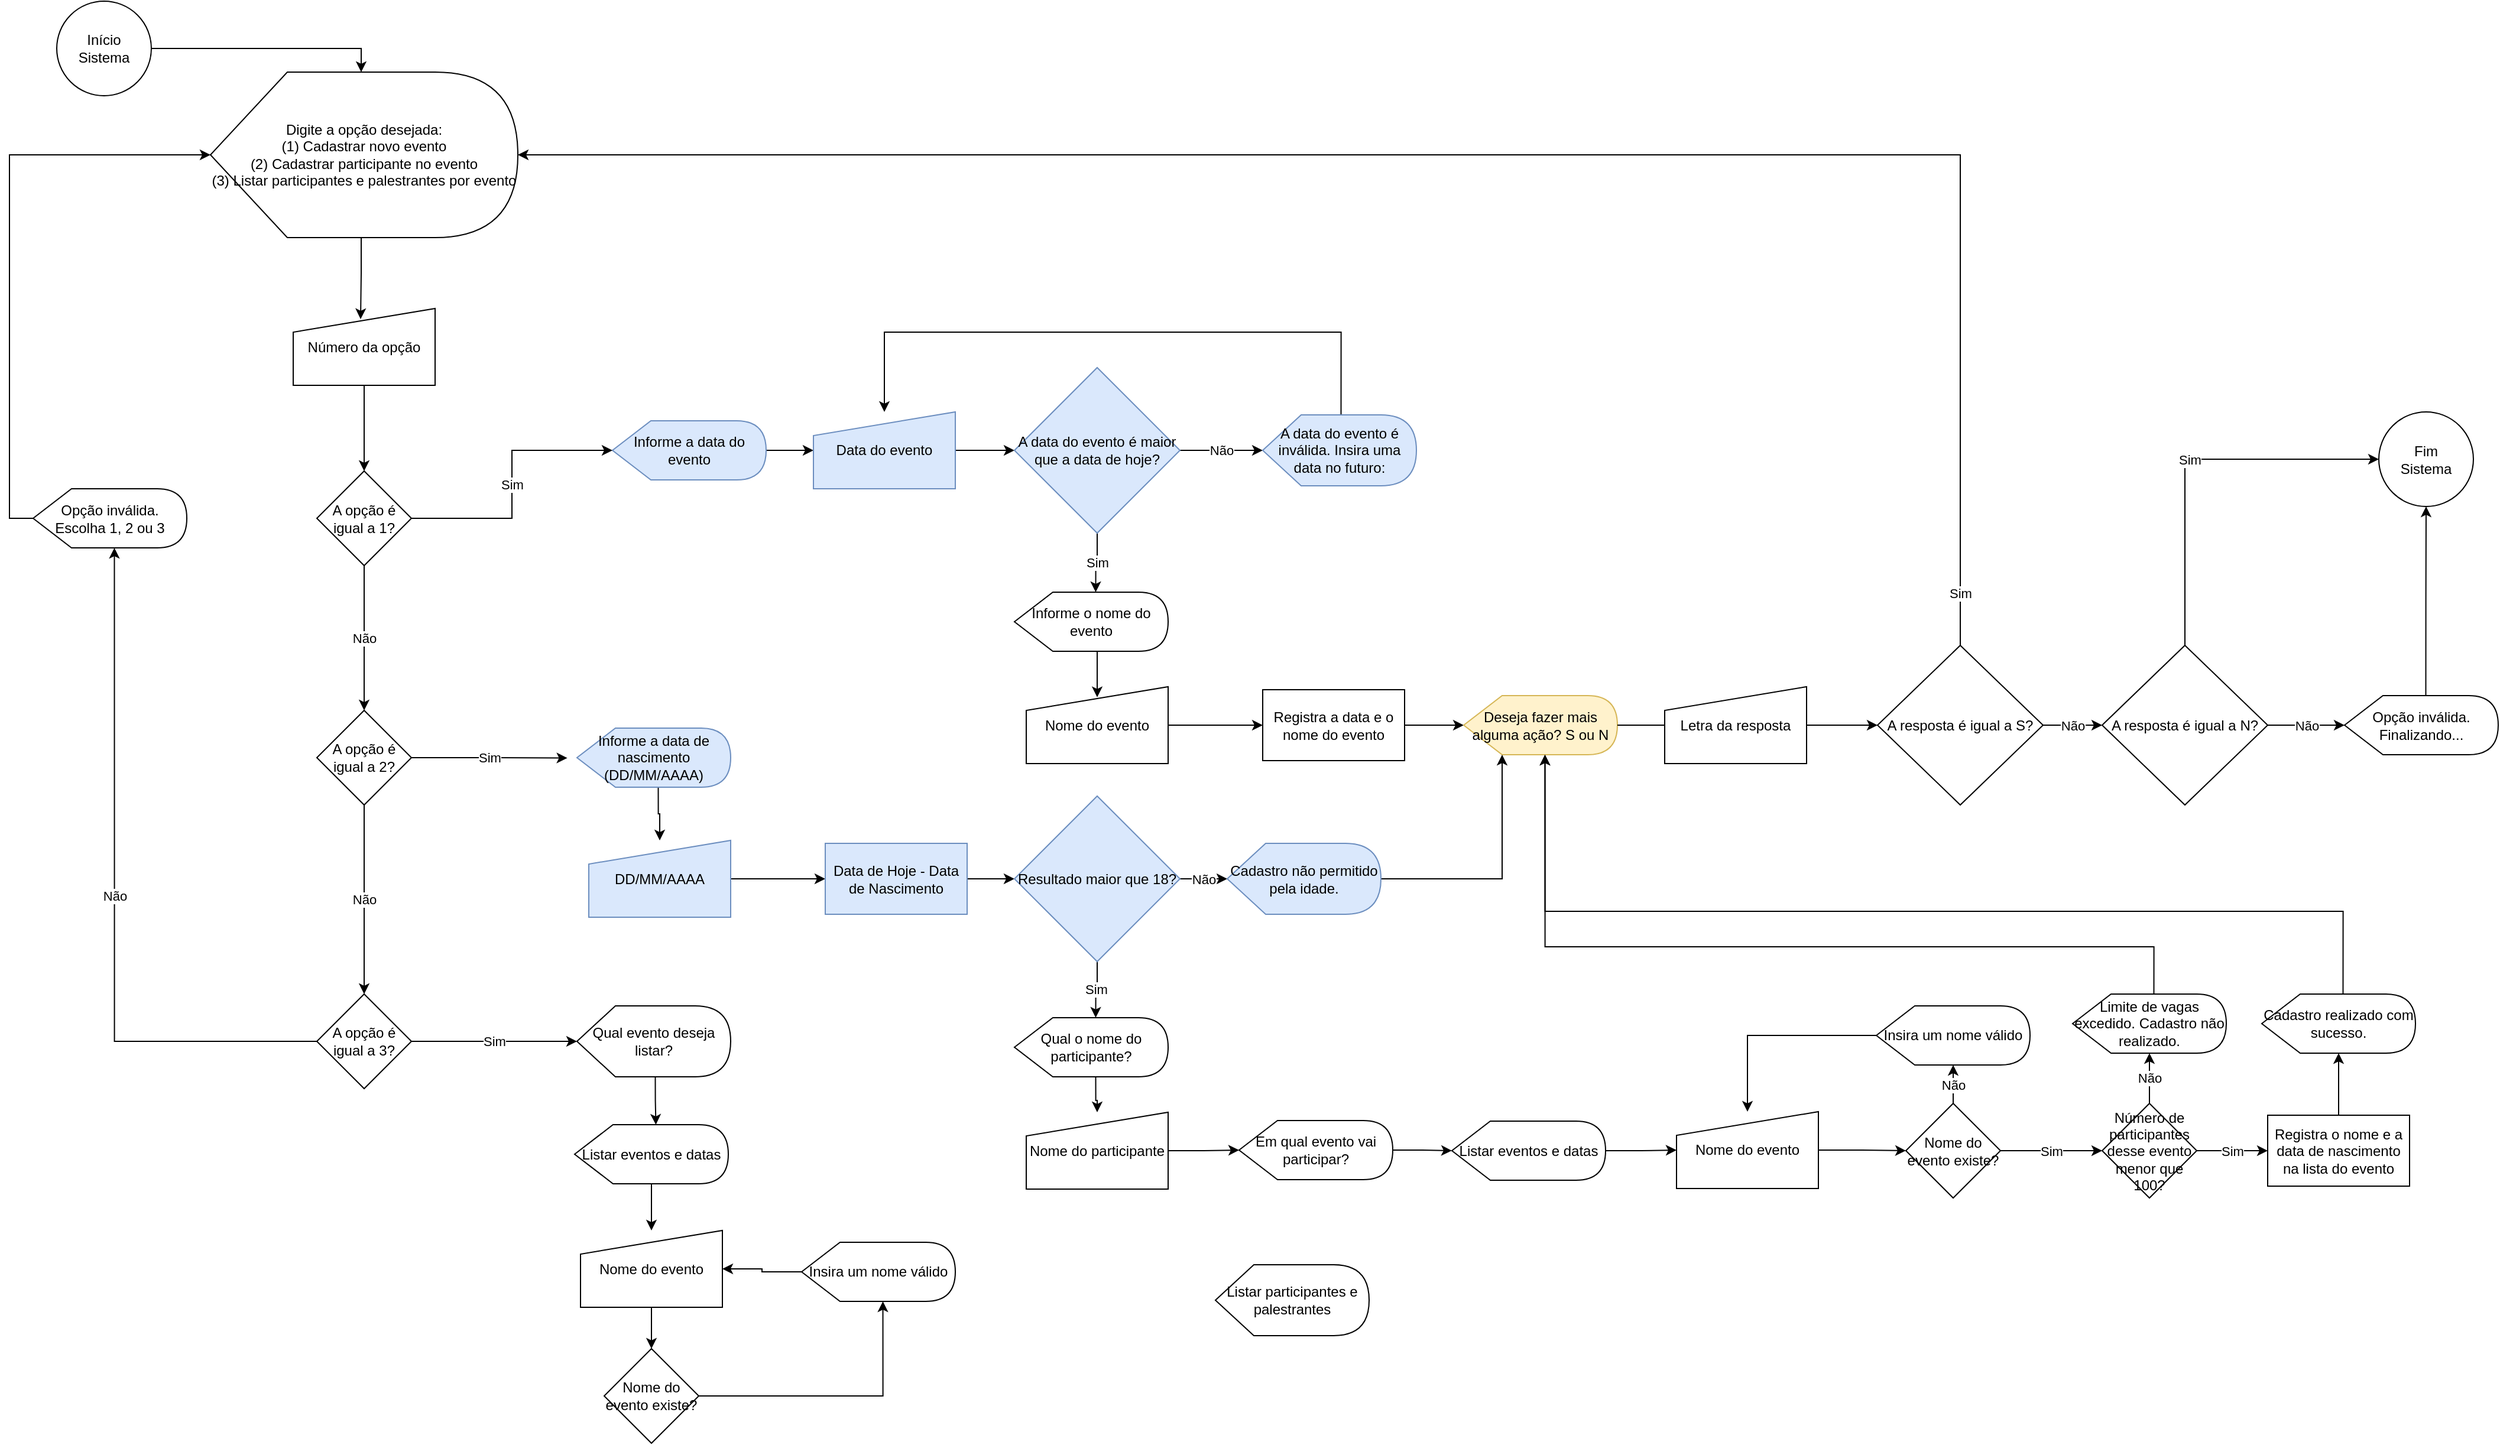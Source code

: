 <mxfile version="15.8.6" type="github">
  <diagram id="AMbJrYQroYjOnYmesZMy" name="Page-1">
    <mxGraphModel dx="2031" dy="1134" grid="1" gridSize="10" guides="1" tooltips="1" connect="1" arrows="1" fold="1" page="1" pageScale="1" pageWidth="827" pageHeight="1169" math="0" shadow="0">
      <root>
        <mxCell id="0" />
        <mxCell id="1" parent="0" />
        <mxCell id="UVnA94jCJhpCL6pDzq3i-3" style="edgeStyle=orthogonalEdgeStyle;rounded=0;orthogonalLoop=1;jettySize=auto;html=1;exitX=1;exitY=0.5;exitDx=0;exitDy=0;entryX=0;entryY=0;entryDx=127.5;entryDy=0;entryPerimeter=0;" edge="1" parent="1" source="ntxmmqhkYzdvFGRqi93g-2" target="UVnA94jCJhpCL6pDzq3i-14">
          <mxGeometry relative="1" as="geometry">
            <mxPoint x="220" y="170" as="targetPoint" />
          </mxGeometry>
        </mxCell>
        <mxCell id="ntxmmqhkYzdvFGRqi93g-2" value="Início&lt;br&gt;Sistema" style="ellipse;whiteSpace=wrap;html=1;" parent="1" vertex="1">
          <mxGeometry x="90" y="40" width="80" height="80" as="geometry" />
        </mxCell>
        <mxCell id="UVnA94jCJhpCL6pDzq3i-5" style="edgeStyle=orthogonalEdgeStyle;rounded=0;orthogonalLoop=1;jettySize=auto;html=1;exitX=1;exitY=0.5;exitDx=0;exitDy=0;exitPerimeter=0;entryX=0;entryY=0.5;entryDx=0;entryDy=0;" edge="1" parent="1" source="ntxmmqhkYzdvFGRqi93g-3" target="ntxmmqhkYzdvFGRqi93g-5">
          <mxGeometry relative="1" as="geometry">
            <mxPoint x="710" y="420" as="targetPoint" />
          </mxGeometry>
        </mxCell>
        <mxCell id="ntxmmqhkYzdvFGRqi93g-3" value="Informe a data do evento" style="shape=display;whiteSpace=wrap;html=1;fillColor=#dae8fc;strokeColor=#6c8ebf;" parent="1" vertex="1">
          <mxGeometry x="560" y="395" width="130" height="50" as="geometry" />
        </mxCell>
        <mxCell id="UVnA94jCJhpCL6pDzq3i-6" style="edgeStyle=orthogonalEdgeStyle;rounded=0;orthogonalLoop=1;jettySize=auto;html=1;exitX=1;exitY=0.5;exitDx=0;exitDy=0;entryX=0;entryY=0.5;entryDx=0;entryDy=0;" edge="1" parent="1" source="ntxmmqhkYzdvFGRqi93g-5" target="ntxmmqhkYzdvFGRqi93g-6">
          <mxGeometry relative="1" as="geometry" />
        </mxCell>
        <mxCell id="ntxmmqhkYzdvFGRqi93g-5" value="Data do evento" style="shape=manualInput;whiteSpace=wrap;html=1;size=20;fillColor=#dae8fc;strokeColor=#6c8ebf;" parent="1" vertex="1">
          <mxGeometry x="730" y="387.5" width="120" height="65" as="geometry" />
        </mxCell>
        <mxCell id="UVnA94jCJhpCL6pDzq3i-9" value="Não" style="edgeStyle=orthogonalEdgeStyle;rounded=0;orthogonalLoop=1;jettySize=auto;html=1;exitX=1;exitY=0.5;exitDx=0;exitDy=0;entryX=0;entryY=0.5;entryDx=0;entryDy=0;entryPerimeter=0;" edge="1" parent="1" source="ntxmmqhkYzdvFGRqi93g-6" target="UVnA94jCJhpCL6pDzq3i-8">
          <mxGeometry relative="1" as="geometry" />
        </mxCell>
        <mxCell id="UVnA94jCJhpCL6pDzq3i-26" value="Sim" style="edgeStyle=orthogonalEdgeStyle;rounded=0;orthogonalLoop=1;jettySize=auto;html=1;exitX=0.5;exitY=1;exitDx=0;exitDy=0;entryX=0;entryY=0;entryDx=68.75;entryDy=0;entryPerimeter=0;" edge="1" parent="1" source="ntxmmqhkYzdvFGRqi93g-6" target="UVnA94jCJhpCL6pDzq3i-25">
          <mxGeometry relative="1" as="geometry" />
        </mxCell>
        <mxCell id="ntxmmqhkYzdvFGRqi93g-6" value="A data do evento é maior que a data de hoje?" style="rhombus;whiteSpace=wrap;html=1;fillColor=#dae8fc;strokeColor=#6c8ebf;" parent="1" vertex="1">
          <mxGeometry x="900" y="350" width="140" height="140" as="geometry" />
        </mxCell>
        <mxCell id="UVnA94jCJhpCL6pDzq3i-7" value="Fim&lt;br&gt;Sistema" style="ellipse;whiteSpace=wrap;html=1;" vertex="1" parent="1">
          <mxGeometry x="2054" y="387.5" width="80" height="80" as="geometry" />
        </mxCell>
        <mxCell id="UVnA94jCJhpCL6pDzq3i-11" style="edgeStyle=orthogonalEdgeStyle;rounded=0;orthogonalLoop=1;jettySize=auto;html=1;exitX=0;exitY=0;exitDx=66.25;exitDy=0;exitPerimeter=0;entryX=0.5;entryY=0;entryDx=0;entryDy=0;" edge="1" parent="1" source="UVnA94jCJhpCL6pDzq3i-8" target="ntxmmqhkYzdvFGRqi93g-5">
          <mxGeometry relative="1" as="geometry">
            <Array as="points">
              <mxPoint x="1176" y="320" />
              <mxPoint x="790" y="320" />
            </Array>
          </mxGeometry>
        </mxCell>
        <mxCell id="UVnA94jCJhpCL6pDzq3i-8" value="A data do evento é inválida. Insira uma data no futuro:" style="shape=display;whiteSpace=wrap;html=1;fillColor=#dae8fc;strokeColor=#6c8ebf;" vertex="1" parent="1">
          <mxGeometry x="1110" y="390" width="130" height="60" as="geometry" />
        </mxCell>
        <mxCell id="UVnA94jCJhpCL6pDzq3i-12" value="Listar participantes e palestrantes" style="shape=display;whiteSpace=wrap;html=1;" vertex="1" parent="1">
          <mxGeometry x="1070" y="1109" width="130" height="60" as="geometry" />
        </mxCell>
        <mxCell id="UVnA94jCJhpCL6pDzq3i-17" style="edgeStyle=orthogonalEdgeStyle;rounded=0;orthogonalLoop=1;jettySize=auto;html=1;exitX=0;exitY=0;exitDx=127.5;exitDy=140;exitPerimeter=0;entryX=0.475;entryY=0.138;entryDx=0;entryDy=0;entryPerimeter=0;" edge="1" parent="1" source="UVnA94jCJhpCL6pDzq3i-14" target="UVnA94jCJhpCL6pDzq3i-16">
          <mxGeometry relative="1" as="geometry" />
        </mxCell>
        <mxCell id="UVnA94jCJhpCL6pDzq3i-14" value="Digite a opção desejada:&lt;br&gt;(1) Cadastrar novo evento&lt;br&gt;(2) Cadastrar participante no evento&lt;br&gt;(3) Listar participantes e palestrantes por evento" style="shape=display;whiteSpace=wrap;html=1;" vertex="1" parent="1">
          <mxGeometry x="220" y="100" width="260" height="140" as="geometry" />
        </mxCell>
        <mxCell id="UVnA94jCJhpCL6pDzq3i-19" value="" style="edgeStyle=orthogonalEdgeStyle;rounded=0;orthogonalLoop=1;jettySize=auto;html=1;" edge="1" parent="1" source="UVnA94jCJhpCL6pDzq3i-16" target="UVnA94jCJhpCL6pDzq3i-18">
          <mxGeometry relative="1" as="geometry" />
        </mxCell>
        <mxCell id="UVnA94jCJhpCL6pDzq3i-16" value="Número da opção" style="shape=manualInput;whiteSpace=wrap;html=1;size=20;" vertex="1" parent="1">
          <mxGeometry x="290" y="300" width="120" height="65" as="geometry" />
        </mxCell>
        <mxCell id="UVnA94jCJhpCL6pDzq3i-20" value="Sim" style="edgeStyle=orthogonalEdgeStyle;rounded=0;orthogonalLoop=1;jettySize=auto;html=1;exitX=1;exitY=0.5;exitDx=0;exitDy=0;entryX=0;entryY=0.5;entryDx=0;entryDy=0;entryPerimeter=0;" edge="1" parent="1" source="UVnA94jCJhpCL6pDzq3i-18" target="ntxmmqhkYzdvFGRqi93g-3">
          <mxGeometry relative="1" as="geometry" />
        </mxCell>
        <mxCell id="UVnA94jCJhpCL6pDzq3i-46" value="Não" style="edgeStyle=orthogonalEdgeStyle;rounded=0;orthogonalLoop=1;jettySize=auto;html=1;exitX=0.5;exitY=1;exitDx=0;exitDy=0;entryX=0.5;entryY=0;entryDx=0;entryDy=0;" edge="1" parent="1" source="UVnA94jCJhpCL6pDzq3i-18" target="UVnA94jCJhpCL6pDzq3i-44">
          <mxGeometry relative="1" as="geometry" />
        </mxCell>
        <mxCell id="UVnA94jCJhpCL6pDzq3i-18" value="A opção é igual a 1?" style="rhombus;whiteSpace=wrap;html=1;" vertex="1" parent="1">
          <mxGeometry x="310" y="437.5" width="80" height="80" as="geometry" />
        </mxCell>
        <mxCell id="UVnA94jCJhpCL6pDzq3i-24" style="edgeStyle=orthogonalEdgeStyle;rounded=0;orthogonalLoop=1;jettySize=auto;html=1;exitX=0;exitY=0.5;exitDx=0;exitDy=0;exitPerimeter=0;entryX=0;entryY=0.5;entryDx=0;entryDy=0;entryPerimeter=0;" edge="1" parent="1" source="UVnA94jCJhpCL6pDzq3i-22" target="UVnA94jCJhpCL6pDzq3i-14">
          <mxGeometry relative="1" as="geometry" />
        </mxCell>
        <mxCell id="UVnA94jCJhpCL6pDzq3i-22" value="Opção inválida. Escolha 1, 2 ou 3" style="shape=display;whiteSpace=wrap;html=1;" vertex="1" parent="1">
          <mxGeometry x="70" y="452.5" width="130" height="50" as="geometry" />
        </mxCell>
        <mxCell id="UVnA94jCJhpCL6pDzq3i-28" style="edgeStyle=orthogonalEdgeStyle;rounded=0;orthogonalLoop=1;jettySize=auto;html=1;exitX=0;exitY=0;exitDx=68.75;exitDy=50;exitPerimeter=0;entryX=0.5;entryY=0.136;entryDx=0;entryDy=0;entryPerimeter=0;" edge="1" parent="1" source="UVnA94jCJhpCL6pDzq3i-25" target="UVnA94jCJhpCL6pDzq3i-27">
          <mxGeometry relative="1" as="geometry" />
        </mxCell>
        <mxCell id="UVnA94jCJhpCL6pDzq3i-25" value="Informe o nome do evento" style="shape=display;whiteSpace=wrap;html=1;" vertex="1" parent="1">
          <mxGeometry x="900" y="540" width="130" height="50" as="geometry" />
        </mxCell>
        <mxCell id="UVnA94jCJhpCL6pDzq3i-30" value="" style="edgeStyle=orthogonalEdgeStyle;rounded=0;orthogonalLoop=1;jettySize=auto;html=1;" edge="1" parent="1" source="UVnA94jCJhpCL6pDzq3i-27" target="UVnA94jCJhpCL6pDzq3i-29">
          <mxGeometry relative="1" as="geometry" />
        </mxCell>
        <mxCell id="UVnA94jCJhpCL6pDzq3i-27" value="Nome do evento" style="shape=manualInput;whiteSpace=wrap;html=1;size=20;" vertex="1" parent="1">
          <mxGeometry x="910" y="620" width="120" height="65" as="geometry" />
        </mxCell>
        <mxCell id="UVnA94jCJhpCL6pDzq3i-39" style="edgeStyle=orthogonalEdgeStyle;rounded=0;orthogonalLoop=1;jettySize=auto;html=1;exitX=1;exitY=0.5;exitDx=0;exitDy=0;entryX=0;entryY=0.5;entryDx=0;entryDy=0;entryPerimeter=0;" edge="1" parent="1" source="UVnA94jCJhpCL6pDzq3i-29" target="UVnA94jCJhpCL6pDzq3i-38">
          <mxGeometry relative="1" as="geometry" />
        </mxCell>
        <mxCell id="UVnA94jCJhpCL6pDzq3i-29" value="Registra a data e o nome do evento" style="whiteSpace=wrap;html=1;" vertex="1" parent="1">
          <mxGeometry x="1110" y="622.5" width="120" height="60" as="geometry" />
        </mxCell>
        <mxCell id="UVnA94jCJhpCL6pDzq3i-34" value="Sim" style="edgeStyle=orthogonalEdgeStyle;rounded=0;orthogonalLoop=1;jettySize=auto;html=1;exitX=0.5;exitY=0;exitDx=0;exitDy=0;entryX=1;entryY=0.5;entryDx=0;entryDy=0;entryPerimeter=0;" edge="1" parent="1" source="UVnA94jCJhpCL6pDzq3i-32" target="UVnA94jCJhpCL6pDzq3i-14">
          <mxGeometry x="-0.946" relative="1" as="geometry">
            <mxPoint as="offset" />
          </mxGeometry>
        </mxCell>
        <mxCell id="UVnA94jCJhpCL6pDzq3i-51" value="Não" style="edgeStyle=orthogonalEdgeStyle;rounded=0;orthogonalLoop=1;jettySize=auto;html=1;exitX=1;exitY=0.5;exitDx=0;exitDy=0;entryX=0;entryY=0.5;entryDx=0;entryDy=0;" edge="1" parent="1" source="UVnA94jCJhpCL6pDzq3i-32" target="UVnA94jCJhpCL6pDzq3i-50">
          <mxGeometry relative="1" as="geometry" />
        </mxCell>
        <mxCell id="UVnA94jCJhpCL6pDzq3i-32" value="A resposta é igual a S?" style="rhombus;whiteSpace=wrap;html=1;" vertex="1" parent="1">
          <mxGeometry x="1630" y="585" width="140" height="135" as="geometry" />
        </mxCell>
        <mxCell id="UVnA94jCJhpCL6pDzq3i-54" style="edgeStyle=orthogonalEdgeStyle;rounded=0;orthogonalLoop=1;jettySize=auto;html=1;exitX=0;exitY=0;exitDx=68.75;exitDy=0;exitPerimeter=0;entryX=0.5;entryY=1;entryDx=0;entryDy=0;" edge="1" parent="1" source="UVnA94jCJhpCL6pDzq3i-36" target="UVnA94jCJhpCL6pDzq3i-7">
          <mxGeometry relative="1" as="geometry" />
        </mxCell>
        <mxCell id="UVnA94jCJhpCL6pDzq3i-36" value="Opção inválida. Finalizando..." style="shape=display;whiteSpace=wrap;html=1;" vertex="1" parent="1">
          <mxGeometry x="2025" y="627.5" width="130" height="50" as="geometry" />
        </mxCell>
        <mxCell id="UVnA94jCJhpCL6pDzq3i-40" style="edgeStyle=orthogonalEdgeStyle;rounded=0;orthogonalLoop=1;jettySize=auto;html=1;exitX=1;exitY=0.5;exitDx=0;exitDy=0;exitPerimeter=0;entryX=0;entryY=0.5;entryDx=0;entryDy=0;startArrow=none;" edge="1" parent="1" source="UVnA94jCJhpCL6pDzq3i-41" target="UVnA94jCJhpCL6pDzq3i-32">
          <mxGeometry relative="1" as="geometry" />
        </mxCell>
        <mxCell id="UVnA94jCJhpCL6pDzq3i-38" value="Deseja fazer mais alguma ação? S ou N" style="shape=display;whiteSpace=wrap;html=1;fillColor=#fff2cc;strokeColor=#d6b656;" vertex="1" parent="1">
          <mxGeometry x="1280" y="627.5" width="130" height="50" as="geometry" />
        </mxCell>
        <mxCell id="UVnA94jCJhpCL6pDzq3i-41" value="Letra da resposta" style="shape=manualInput;whiteSpace=wrap;html=1;size=20;" vertex="1" parent="1">
          <mxGeometry x="1450" y="620" width="120" height="65" as="geometry" />
        </mxCell>
        <mxCell id="UVnA94jCJhpCL6pDzq3i-42" value="" style="edgeStyle=orthogonalEdgeStyle;rounded=0;orthogonalLoop=1;jettySize=auto;html=1;exitX=1;exitY=0.5;exitDx=0;exitDy=0;exitPerimeter=0;entryX=0;entryY=0.5;entryDx=0;entryDy=0;endArrow=none;" edge="1" parent="1" source="UVnA94jCJhpCL6pDzq3i-38" target="UVnA94jCJhpCL6pDzq3i-41">
          <mxGeometry relative="1" as="geometry">
            <mxPoint x="1410" y="652.5" as="sourcePoint" />
            <mxPoint x="1720" y="652.5" as="targetPoint" />
          </mxGeometry>
        </mxCell>
        <mxCell id="UVnA94jCJhpCL6pDzq3i-47" value="Não" style="edgeStyle=orthogonalEdgeStyle;rounded=0;orthogonalLoop=1;jettySize=auto;html=1;exitX=0.5;exitY=1;exitDx=0;exitDy=0;" edge="1" parent="1" source="UVnA94jCJhpCL6pDzq3i-44" target="UVnA94jCJhpCL6pDzq3i-45">
          <mxGeometry relative="1" as="geometry" />
        </mxCell>
        <mxCell id="UVnA94jCJhpCL6pDzq3i-56" value="Sim" style="edgeStyle=orthogonalEdgeStyle;rounded=0;orthogonalLoop=1;jettySize=auto;html=1;exitX=1;exitY=0.5;exitDx=0;exitDy=0;entryX=-0.063;entryY=0.506;entryDx=0;entryDy=0;entryPerimeter=0;" edge="1" parent="1" source="UVnA94jCJhpCL6pDzq3i-44" target="UVnA94jCJhpCL6pDzq3i-55">
          <mxGeometry relative="1" as="geometry" />
        </mxCell>
        <mxCell id="UVnA94jCJhpCL6pDzq3i-44" value="A opção é igual a 2?" style="rhombus;whiteSpace=wrap;html=1;" vertex="1" parent="1">
          <mxGeometry x="310" y="640" width="80" height="80" as="geometry" />
        </mxCell>
        <mxCell id="UVnA94jCJhpCL6pDzq3i-48" value="Não" style="edgeStyle=orthogonalEdgeStyle;rounded=0;orthogonalLoop=1;jettySize=auto;html=1;exitX=0;exitY=0.5;exitDx=0;exitDy=0;entryX=0;entryY=0;entryDx=68.75;entryDy=50;entryPerimeter=0;" edge="1" parent="1" source="UVnA94jCJhpCL6pDzq3i-45" target="UVnA94jCJhpCL6pDzq3i-22">
          <mxGeometry relative="1" as="geometry" />
        </mxCell>
        <mxCell id="UVnA94jCJhpCL6pDzq3i-100" value="Sim" style="edgeStyle=orthogonalEdgeStyle;rounded=0;orthogonalLoop=1;jettySize=auto;html=1;exitX=1;exitY=0.5;exitDx=0;exitDy=0;entryX=0;entryY=0.5;entryDx=0;entryDy=0;entryPerimeter=0;" edge="1" parent="1" source="UVnA94jCJhpCL6pDzq3i-45" target="UVnA94jCJhpCL6pDzq3i-99">
          <mxGeometry relative="1" as="geometry" />
        </mxCell>
        <mxCell id="UVnA94jCJhpCL6pDzq3i-45" value="A opção é igual a 3?" style="rhombus;whiteSpace=wrap;html=1;" vertex="1" parent="1">
          <mxGeometry x="310" y="880" width="80" height="80" as="geometry" />
        </mxCell>
        <mxCell id="UVnA94jCJhpCL6pDzq3i-52" value="Sim" style="edgeStyle=orthogonalEdgeStyle;rounded=0;orthogonalLoop=1;jettySize=auto;html=1;exitX=0.5;exitY=0;exitDx=0;exitDy=0;entryX=0;entryY=0.5;entryDx=0;entryDy=0;" edge="1" parent="1" source="UVnA94jCJhpCL6pDzq3i-50" target="UVnA94jCJhpCL6pDzq3i-7">
          <mxGeometry relative="1" as="geometry" />
        </mxCell>
        <mxCell id="UVnA94jCJhpCL6pDzq3i-53" value="Não" style="edgeStyle=orthogonalEdgeStyle;rounded=0;orthogonalLoop=1;jettySize=auto;html=1;exitX=1;exitY=0.5;exitDx=0;exitDy=0;entryX=0;entryY=0.5;entryDx=0;entryDy=0;entryPerimeter=0;" edge="1" parent="1" source="UVnA94jCJhpCL6pDzq3i-50" target="UVnA94jCJhpCL6pDzq3i-36">
          <mxGeometry relative="1" as="geometry" />
        </mxCell>
        <mxCell id="UVnA94jCJhpCL6pDzq3i-50" value="A resposta é igual a N?" style="rhombus;whiteSpace=wrap;html=1;" vertex="1" parent="1">
          <mxGeometry x="1820" y="585" width="140" height="135" as="geometry" />
        </mxCell>
        <mxCell id="UVnA94jCJhpCL6pDzq3i-58" style="edgeStyle=orthogonalEdgeStyle;rounded=0;orthogonalLoop=1;jettySize=auto;html=1;exitX=0;exitY=0;exitDx=68.75;exitDy=50;exitPerimeter=0;entryX=0.5;entryY=0;entryDx=0;entryDy=0;" edge="1" parent="1" source="UVnA94jCJhpCL6pDzq3i-55" target="UVnA94jCJhpCL6pDzq3i-57">
          <mxGeometry relative="1" as="geometry" />
        </mxCell>
        <mxCell id="UVnA94jCJhpCL6pDzq3i-55" value="Informe a data de nascimento (DD/MM/AAAA)" style="shape=display;whiteSpace=wrap;html=1;fillColor=#dae8fc;strokeColor=#6c8ebf;" vertex="1" parent="1">
          <mxGeometry x="530" y="655" width="130" height="50" as="geometry" />
        </mxCell>
        <mxCell id="UVnA94jCJhpCL6pDzq3i-60" value="" style="edgeStyle=orthogonalEdgeStyle;rounded=0;orthogonalLoop=1;jettySize=auto;html=1;" edge="1" parent="1" source="UVnA94jCJhpCL6pDzq3i-57" target="UVnA94jCJhpCL6pDzq3i-59">
          <mxGeometry relative="1" as="geometry" />
        </mxCell>
        <mxCell id="UVnA94jCJhpCL6pDzq3i-57" value="DD/MM/AAAA" style="shape=manualInput;whiteSpace=wrap;html=1;size=20;fillColor=#dae8fc;strokeColor=#6c8ebf;" vertex="1" parent="1">
          <mxGeometry x="540" y="750" width="120" height="65" as="geometry" />
        </mxCell>
        <mxCell id="UVnA94jCJhpCL6pDzq3i-62" style="edgeStyle=orthogonalEdgeStyle;rounded=0;orthogonalLoop=1;jettySize=auto;html=1;exitX=1;exitY=0.5;exitDx=0;exitDy=0;entryX=0;entryY=0.5;entryDx=0;entryDy=0;" edge="1" parent="1" source="UVnA94jCJhpCL6pDzq3i-59" target="UVnA94jCJhpCL6pDzq3i-61">
          <mxGeometry relative="1" as="geometry" />
        </mxCell>
        <mxCell id="UVnA94jCJhpCL6pDzq3i-59" value="Data de Hoje - Data de Nascimento" style="whiteSpace=wrap;html=1;strokeColor=#6c8ebf;fillColor=#dae8fc;" vertex="1" parent="1">
          <mxGeometry x="740" y="752.5" width="120" height="60" as="geometry" />
        </mxCell>
        <mxCell id="UVnA94jCJhpCL6pDzq3i-64" value="Não" style="edgeStyle=orthogonalEdgeStyle;rounded=0;orthogonalLoop=1;jettySize=auto;html=1;" edge="1" parent="1" source="UVnA94jCJhpCL6pDzq3i-61" target="UVnA94jCJhpCL6pDzq3i-63">
          <mxGeometry relative="1" as="geometry" />
        </mxCell>
        <mxCell id="UVnA94jCJhpCL6pDzq3i-69" value="Sim" style="edgeStyle=orthogonalEdgeStyle;rounded=0;orthogonalLoop=1;jettySize=auto;html=1;exitX=0.5;exitY=1;exitDx=0;exitDy=0;entryX=0;entryY=0;entryDx=68.75;entryDy=0;entryPerimeter=0;" edge="1" parent="1" source="UVnA94jCJhpCL6pDzq3i-61" target="UVnA94jCJhpCL6pDzq3i-66">
          <mxGeometry relative="1" as="geometry" />
        </mxCell>
        <mxCell id="UVnA94jCJhpCL6pDzq3i-61" value="Resultado maior que 18?" style="rhombus;whiteSpace=wrap;html=1;fillColor=#dae8fc;strokeColor=#6c8ebf;" vertex="1" parent="1">
          <mxGeometry x="900" y="712.5" width="140" height="140" as="geometry" />
        </mxCell>
        <mxCell id="UVnA94jCJhpCL6pDzq3i-65" style="edgeStyle=orthogonalEdgeStyle;rounded=0;orthogonalLoop=1;jettySize=auto;html=1;exitX=1;exitY=0.5;exitDx=0;exitDy=0;exitPerimeter=0;entryX=0;entryY=0;entryDx=32.5;entryDy=50;entryPerimeter=0;" edge="1" parent="1" source="UVnA94jCJhpCL6pDzq3i-63" target="UVnA94jCJhpCL6pDzq3i-38">
          <mxGeometry relative="1" as="geometry" />
        </mxCell>
        <mxCell id="UVnA94jCJhpCL6pDzq3i-63" value="Cadastro não permitido pela idade." style="shape=display;whiteSpace=wrap;html=1;fillColor=#dae8fc;strokeColor=#6c8ebf;" vertex="1" parent="1">
          <mxGeometry x="1080" y="752.5" width="130" height="60" as="geometry" />
        </mxCell>
        <mxCell id="UVnA94jCJhpCL6pDzq3i-70" style="edgeStyle=orthogonalEdgeStyle;rounded=0;orthogonalLoop=1;jettySize=auto;html=1;exitX=0;exitY=0;exitDx=68.75;exitDy=50;exitPerimeter=0;" edge="1" parent="1" source="UVnA94jCJhpCL6pDzq3i-66" target="UVnA94jCJhpCL6pDzq3i-67">
          <mxGeometry relative="1" as="geometry" />
        </mxCell>
        <mxCell id="UVnA94jCJhpCL6pDzq3i-66" value="Qual o nome do participante?" style="shape=display;whiteSpace=wrap;html=1;" vertex="1" parent="1">
          <mxGeometry x="900" y="900" width="130" height="50" as="geometry" />
        </mxCell>
        <mxCell id="UVnA94jCJhpCL6pDzq3i-74" style="edgeStyle=orthogonalEdgeStyle;rounded=0;orthogonalLoop=1;jettySize=auto;html=1;exitX=1;exitY=0.5;exitDx=0;exitDy=0;entryX=0;entryY=0.5;entryDx=0;entryDy=0;entryPerimeter=0;" edge="1" parent="1" source="UVnA94jCJhpCL6pDzq3i-67" target="UVnA94jCJhpCL6pDzq3i-73">
          <mxGeometry relative="1" as="geometry" />
        </mxCell>
        <mxCell id="UVnA94jCJhpCL6pDzq3i-67" value="Nome do participante" style="shape=manualInput;whiteSpace=wrap;html=1;size=20;" vertex="1" parent="1">
          <mxGeometry x="910" y="980" width="120" height="65" as="geometry" />
        </mxCell>
        <mxCell id="UVnA94jCJhpCL6pDzq3i-97" value="" style="edgeStyle=orthogonalEdgeStyle;rounded=0;orthogonalLoop=1;jettySize=auto;html=1;" edge="1" parent="1" source="UVnA94jCJhpCL6pDzq3i-72" target="UVnA94jCJhpCL6pDzq3i-96">
          <mxGeometry relative="1" as="geometry" />
        </mxCell>
        <mxCell id="UVnA94jCJhpCL6pDzq3i-72" value="Registra o nome e a data de nascimento na lista do evento" style="whiteSpace=wrap;html=1;" vertex="1" parent="1">
          <mxGeometry x="1960" y="982.5" width="120" height="60" as="geometry" />
        </mxCell>
        <mxCell id="UVnA94jCJhpCL6pDzq3i-78" value="" style="edgeStyle=orthogonalEdgeStyle;rounded=0;orthogonalLoop=1;jettySize=auto;html=1;" edge="1" parent="1" source="UVnA94jCJhpCL6pDzq3i-73" target="UVnA94jCJhpCL6pDzq3i-75">
          <mxGeometry relative="1" as="geometry" />
        </mxCell>
        <mxCell id="UVnA94jCJhpCL6pDzq3i-73" value="Em qual evento vai participar?" style="shape=display;whiteSpace=wrap;html=1;" vertex="1" parent="1">
          <mxGeometry x="1090" y="987" width="130" height="50" as="geometry" />
        </mxCell>
        <mxCell id="UVnA94jCJhpCL6pDzq3i-83" value="" style="edgeStyle=orthogonalEdgeStyle;rounded=0;orthogonalLoop=1;jettySize=auto;html=1;" edge="1" parent="1" source="UVnA94jCJhpCL6pDzq3i-75" target="UVnA94jCJhpCL6pDzq3i-82">
          <mxGeometry relative="1" as="geometry" />
        </mxCell>
        <mxCell id="UVnA94jCJhpCL6pDzq3i-75" value="Listar eventos e datas" style="shape=display;whiteSpace=wrap;html=1;" vertex="1" parent="1">
          <mxGeometry x="1270" y="987.5" width="130" height="50" as="geometry" />
        </mxCell>
        <mxCell id="UVnA94jCJhpCL6pDzq3i-87" value="Não" style="edgeStyle=orthogonalEdgeStyle;rounded=0;orthogonalLoop=1;jettySize=auto;html=1;" edge="1" parent="1" source="UVnA94jCJhpCL6pDzq3i-80" target="UVnA94jCJhpCL6pDzq3i-86">
          <mxGeometry relative="1" as="geometry" />
        </mxCell>
        <mxCell id="UVnA94jCJhpCL6pDzq3i-89" value="Sim" style="edgeStyle=orthogonalEdgeStyle;rounded=0;orthogonalLoop=1;jettySize=auto;html=1;exitX=1;exitY=0.5;exitDx=0;exitDy=0;entryX=0;entryY=0.5;entryDx=0;entryDy=0;" edge="1" parent="1" source="UVnA94jCJhpCL6pDzq3i-80" target="UVnA94jCJhpCL6pDzq3i-91">
          <mxGeometry relative="1" as="geometry">
            <mxPoint x="1840" y="1013" as="targetPoint" />
          </mxGeometry>
        </mxCell>
        <mxCell id="UVnA94jCJhpCL6pDzq3i-80" value="Nome do evento existe?" style="rhombus;whiteSpace=wrap;html=1;" vertex="1" parent="1">
          <mxGeometry x="1654" y="972.5" width="80" height="80" as="geometry" />
        </mxCell>
        <mxCell id="UVnA94jCJhpCL6pDzq3i-84" style="edgeStyle=orthogonalEdgeStyle;rounded=0;orthogonalLoop=1;jettySize=auto;html=1;exitX=1;exitY=0.5;exitDx=0;exitDy=0;entryX=0;entryY=0.5;entryDx=0;entryDy=0;" edge="1" parent="1" source="UVnA94jCJhpCL6pDzq3i-82" target="UVnA94jCJhpCL6pDzq3i-80">
          <mxGeometry relative="1" as="geometry" />
        </mxCell>
        <mxCell id="UVnA94jCJhpCL6pDzq3i-82" value="Nome do evento" style="shape=manualInput;whiteSpace=wrap;html=1;size=20;" vertex="1" parent="1">
          <mxGeometry x="1460" y="979.5" width="120" height="65" as="geometry" />
        </mxCell>
        <mxCell id="UVnA94jCJhpCL6pDzq3i-88" style="edgeStyle=orthogonalEdgeStyle;rounded=0;orthogonalLoop=1;jettySize=auto;html=1;exitX=0;exitY=0.5;exitDx=0;exitDy=0;exitPerimeter=0;entryX=0.5;entryY=0;entryDx=0;entryDy=0;" edge="1" parent="1" source="UVnA94jCJhpCL6pDzq3i-86" target="UVnA94jCJhpCL6pDzq3i-82">
          <mxGeometry relative="1" as="geometry">
            <Array as="points">
              <mxPoint x="1520" y="915" />
            </Array>
          </mxGeometry>
        </mxCell>
        <mxCell id="UVnA94jCJhpCL6pDzq3i-86" value="Insira um nome válido" style="shape=display;whiteSpace=wrap;html=1;" vertex="1" parent="1">
          <mxGeometry x="1629" y="890" width="130" height="50" as="geometry" />
        </mxCell>
        <mxCell id="UVnA94jCJhpCL6pDzq3i-92" value="Sim" style="edgeStyle=orthogonalEdgeStyle;rounded=0;orthogonalLoop=1;jettySize=auto;html=1;" edge="1" parent="1" source="UVnA94jCJhpCL6pDzq3i-91" target="UVnA94jCJhpCL6pDzq3i-72">
          <mxGeometry relative="1" as="geometry" />
        </mxCell>
        <mxCell id="UVnA94jCJhpCL6pDzq3i-94" value="Não" style="edgeStyle=orthogonalEdgeStyle;rounded=0;orthogonalLoop=1;jettySize=auto;html=1;" edge="1" parent="1" source="UVnA94jCJhpCL6pDzq3i-91" target="UVnA94jCJhpCL6pDzq3i-93">
          <mxGeometry relative="1" as="geometry" />
        </mxCell>
        <mxCell id="UVnA94jCJhpCL6pDzq3i-91" value="Número de participantes desse evento menor que 100?" style="rhombus;whiteSpace=wrap;html=1;" vertex="1" parent="1">
          <mxGeometry x="1820" y="972.5" width="80" height="80" as="geometry" />
        </mxCell>
        <mxCell id="UVnA94jCJhpCL6pDzq3i-95" style="edgeStyle=orthogonalEdgeStyle;rounded=0;orthogonalLoop=1;jettySize=auto;html=1;exitX=0;exitY=0;exitDx=68.75;exitDy=0;exitPerimeter=0;entryX=0;entryY=0;entryDx=68.75;entryDy=50;entryPerimeter=0;" edge="1" parent="1" source="UVnA94jCJhpCL6pDzq3i-93" target="UVnA94jCJhpCL6pDzq3i-38">
          <mxGeometry relative="1" as="geometry">
            <Array as="points">
              <mxPoint x="1864" y="840" />
              <mxPoint x="1349" y="840" />
            </Array>
          </mxGeometry>
        </mxCell>
        <mxCell id="UVnA94jCJhpCL6pDzq3i-93" value="Limite de vagas excedido. Cadastro não realizado." style="shape=display;whiteSpace=wrap;html=1;" vertex="1" parent="1">
          <mxGeometry x="1795" y="880" width="130" height="50" as="geometry" />
        </mxCell>
        <mxCell id="UVnA94jCJhpCL6pDzq3i-98" style="edgeStyle=orthogonalEdgeStyle;rounded=0;orthogonalLoop=1;jettySize=auto;html=1;exitX=0;exitY=0;exitDx=68.75;exitDy=0;exitPerimeter=0;entryX=0;entryY=0;entryDx=68.75;entryDy=50;entryPerimeter=0;" edge="1" parent="1" source="UVnA94jCJhpCL6pDzq3i-96" target="UVnA94jCJhpCL6pDzq3i-38">
          <mxGeometry relative="1" as="geometry">
            <Array as="points">
              <mxPoint x="2024" y="810" />
              <mxPoint x="1349" y="810" />
            </Array>
          </mxGeometry>
        </mxCell>
        <mxCell id="UVnA94jCJhpCL6pDzq3i-96" value="Cadastro realizado com sucesso." style="shape=display;whiteSpace=wrap;html=1;" vertex="1" parent="1">
          <mxGeometry x="1955" y="880" width="130" height="50" as="geometry" />
        </mxCell>
        <mxCell id="UVnA94jCJhpCL6pDzq3i-103" style="edgeStyle=orthogonalEdgeStyle;rounded=0;orthogonalLoop=1;jettySize=auto;html=1;exitX=0;exitY=0;exitDx=66.25;exitDy=60.0;exitPerimeter=0;entryX=0;entryY=0;entryDx=68.75;entryDy=0;entryPerimeter=0;" edge="1" parent="1" source="UVnA94jCJhpCL6pDzq3i-99" target="UVnA94jCJhpCL6pDzq3i-101">
          <mxGeometry relative="1" as="geometry" />
        </mxCell>
        <mxCell id="UVnA94jCJhpCL6pDzq3i-99" value="Qual evento deseja listar?" style="shape=display;whiteSpace=wrap;html=1;" vertex="1" parent="1">
          <mxGeometry x="530" y="890" width="130" height="60" as="geometry" />
        </mxCell>
        <mxCell id="UVnA94jCJhpCL6pDzq3i-104" value="" style="edgeStyle=orthogonalEdgeStyle;rounded=0;orthogonalLoop=1;jettySize=auto;html=1;" edge="1" parent="1" source="UVnA94jCJhpCL6pDzq3i-101" target="UVnA94jCJhpCL6pDzq3i-102">
          <mxGeometry relative="1" as="geometry" />
        </mxCell>
        <mxCell id="UVnA94jCJhpCL6pDzq3i-101" value="Listar eventos e datas" style="shape=display;whiteSpace=wrap;html=1;" vertex="1" parent="1">
          <mxGeometry x="528" y="990.5" width="130" height="50" as="geometry" />
        </mxCell>
        <mxCell id="UVnA94jCJhpCL6pDzq3i-107" value="" style="edgeStyle=orthogonalEdgeStyle;rounded=0;orthogonalLoop=1;jettySize=auto;html=1;" edge="1" parent="1" source="UVnA94jCJhpCL6pDzq3i-102" target="UVnA94jCJhpCL6pDzq3i-105">
          <mxGeometry relative="1" as="geometry" />
        </mxCell>
        <mxCell id="UVnA94jCJhpCL6pDzq3i-102" value="Nome do evento" style="shape=manualInput;whiteSpace=wrap;html=1;size=20;" vertex="1" parent="1">
          <mxGeometry x="533" y="1080" width="120" height="65" as="geometry" />
        </mxCell>
        <mxCell id="UVnA94jCJhpCL6pDzq3i-108" style="edgeStyle=orthogonalEdgeStyle;rounded=0;orthogonalLoop=1;jettySize=auto;html=1;exitX=1;exitY=0.5;exitDx=0;exitDy=0;entryX=0;entryY=0;entryDx=68.75;entryDy=50;entryPerimeter=0;" edge="1" parent="1" source="UVnA94jCJhpCL6pDzq3i-105" target="UVnA94jCJhpCL6pDzq3i-106">
          <mxGeometry relative="1" as="geometry" />
        </mxCell>
        <mxCell id="UVnA94jCJhpCL6pDzq3i-105" value="Nome do evento existe?" style="rhombus;whiteSpace=wrap;html=1;" vertex="1" parent="1">
          <mxGeometry x="553" y="1180" width="80" height="80" as="geometry" />
        </mxCell>
        <mxCell id="UVnA94jCJhpCL6pDzq3i-109" style="edgeStyle=orthogonalEdgeStyle;rounded=0;orthogonalLoop=1;jettySize=auto;html=1;exitX=0;exitY=0.5;exitDx=0;exitDy=0;exitPerimeter=0;entryX=1;entryY=0.5;entryDx=0;entryDy=0;" edge="1" parent="1" source="UVnA94jCJhpCL6pDzq3i-106" target="UVnA94jCJhpCL6pDzq3i-102">
          <mxGeometry relative="1" as="geometry" />
        </mxCell>
        <mxCell id="UVnA94jCJhpCL6pDzq3i-106" value="Insira um nome válido" style="shape=display;whiteSpace=wrap;html=1;" vertex="1" parent="1">
          <mxGeometry x="720" y="1090" width="130" height="50" as="geometry" />
        </mxCell>
      </root>
    </mxGraphModel>
  </diagram>
</mxfile>
